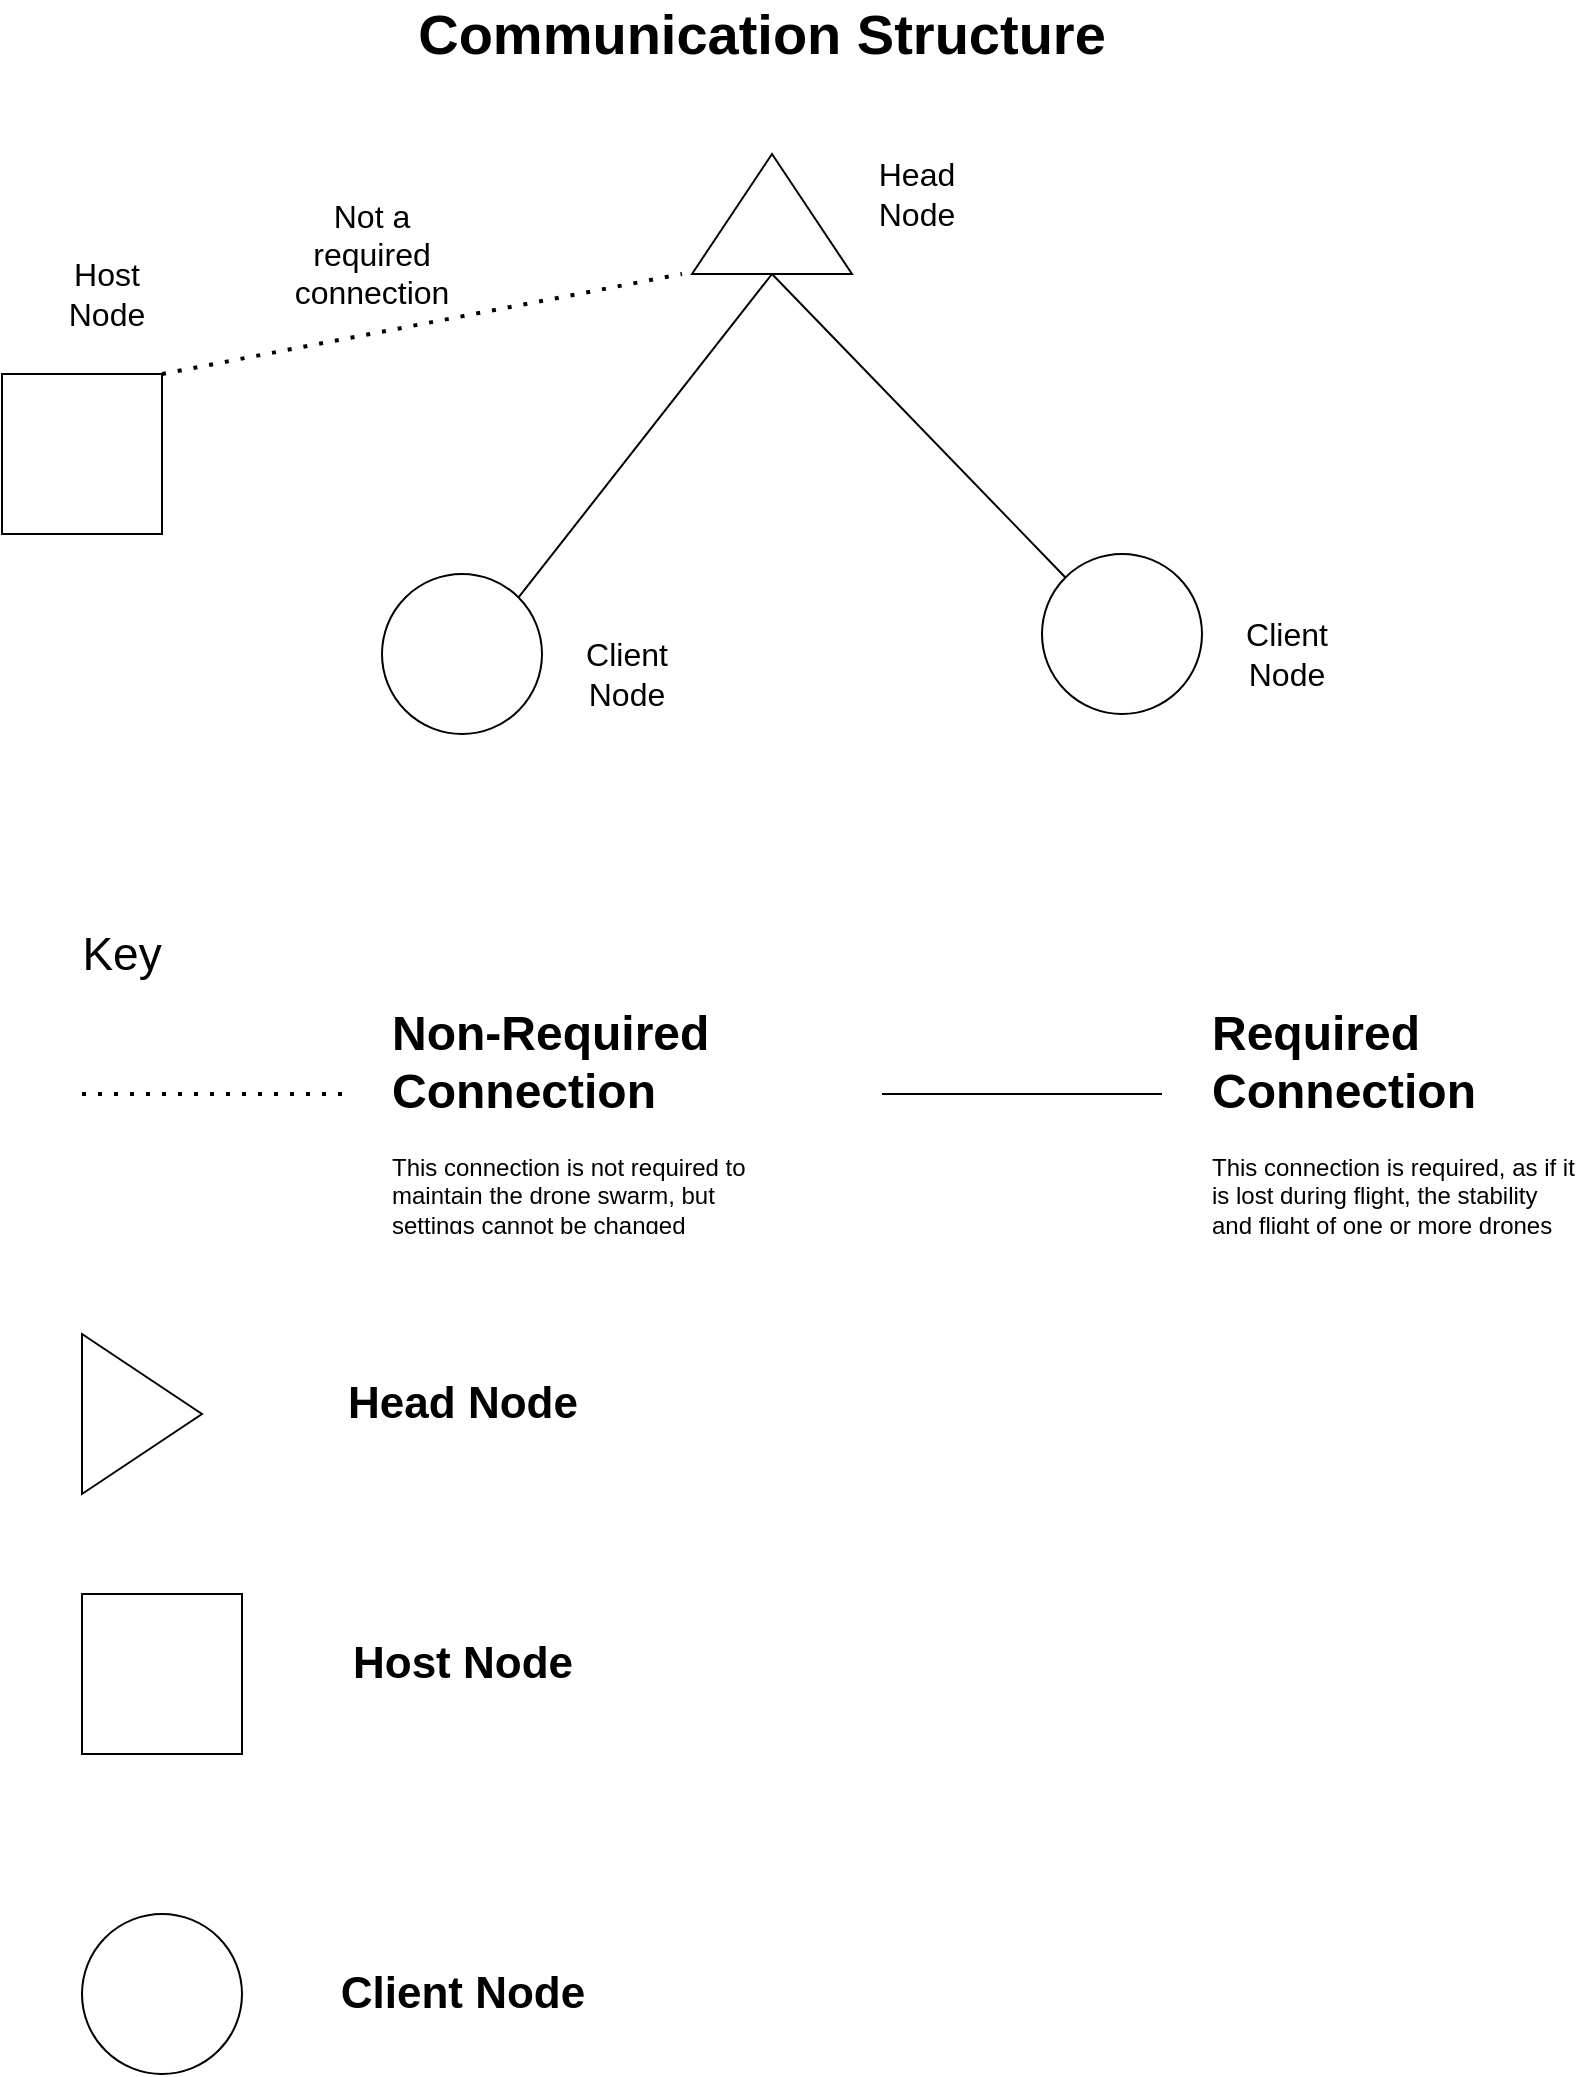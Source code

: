 <mxfile version="14.9.3" type="google"><diagram id="ETlMV_rbHg8IiuKaVFKQ" name="Page-1"><mxGraphModel dx="1437" dy="1080" grid="1" gridSize="10" guides="1" tooltips="1" connect="1" arrows="1" fold="1" page="1" pageScale="1" pageWidth="850" pageHeight="1100" math="0" shadow="0"><root><mxCell id="0"/><mxCell id="1" parent="0"/><mxCell id="-JSs2rGVzQr8ZU_z7YuB-1" value="&lt;font size=&quot;1&quot;&gt;&lt;b style=&quot;font-size: 28px&quot;&gt;Communication Structure&lt;/b&gt;&lt;/font&gt;" style="text;html=1;strokeColor=none;fillColor=none;align=center;verticalAlign=middle;whiteSpace=wrap;rounded=0;" vertex="1" parent="1"><mxGeometry x="80" y="20" width="680" height="20" as="geometry"/></mxCell><mxCell id="-JSs2rGVzQr8ZU_z7YuB-3" value="" style="triangle;whiteSpace=wrap;html=1;direction=north;" vertex="1" parent="1"><mxGeometry x="385" y="90" width="80" height="60" as="geometry"/></mxCell><mxCell id="-JSs2rGVzQr8ZU_z7YuB-4" value="&lt;font style=&quot;font-size: 16px&quot;&gt;Head Node&lt;/font&gt;" style="text;html=1;strokeColor=none;fillColor=none;align=center;verticalAlign=middle;whiteSpace=wrap;rounded=0;" vertex="1" parent="1"><mxGeometry x="465" y="90" width="65" height="40" as="geometry"/></mxCell><mxCell id="-JSs2rGVzQr8ZU_z7YuB-5" value="" style="whiteSpace=wrap;html=1;aspect=fixed;" vertex="1" parent="1"><mxGeometry x="40" y="200" width="80" height="80" as="geometry"/></mxCell><mxCell id="-JSs2rGVzQr8ZU_z7YuB-8" value="" style="endArrow=none;dashed=1;html=1;dashPattern=1 3;strokeWidth=2;exitX=1;exitY=0;exitDx=0;exitDy=0;" edge="1" parent="1" source="-JSs2rGVzQr8ZU_z7YuB-5"><mxGeometry width="50" height="50" relative="1" as="geometry"><mxPoint x="220" y="230" as="sourcePoint"/><mxPoint x="380" y="150" as="targetPoint"/></mxGeometry></mxCell><mxCell id="-JSs2rGVzQr8ZU_z7YuB-10" value="&lt;font style=&quot;font-size: 16px&quot;&gt;Host Node&lt;/font&gt;" style="text;html=1;strokeColor=none;fillColor=none;align=center;verticalAlign=middle;whiteSpace=wrap;rounded=0;" vertex="1" parent="1"><mxGeometry x="60" y="140" width="65" height="40" as="geometry"/></mxCell><mxCell id="-JSs2rGVzQr8ZU_z7YuB-12" value="&lt;font style=&quot;font-size: 16px&quot;&gt;Not a required connection&lt;/font&gt;" style="text;html=1;strokeColor=none;fillColor=none;align=center;verticalAlign=middle;whiteSpace=wrap;rounded=0;" vertex="1" parent="1"><mxGeometry x="190" y="120" width="70" height="40" as="geometry"/></mxCell><mxCell id="-JSs2rGVzQr8ZU_z7YuB-13" value="" style="ellipse;whiteSpace=wrap;html=1;aspect=fixed;" vertex="1" parent="1"><mxGeometry x="230" y="300" width="80" height="80" as="geometry"/></mxCell><mxCell id="-JSs2rGVzQr8ZU_z7YuB-14" value="&lt;font style=&quot;font-size: 16px&quot;&gt;Client Node&lt;/font&gt;" style="text;html=1;strokeColor=none;fillColor=none;align=center;verticalAlign=middle;whiteSpace=wrap;rounded=0;" vertex="1" parent="1"><mxGeometry x="320" y="330" width="65" height="40" as="geometry"/></mxCell><mxCell id="-JSs2rGVzQr8ZU_z7YuB-17" value="" style="endArrow=none;html=1;exitX=1;exitY=0;exitDx=0;exitDy=0;entryX=0;entryY=0.5;entryDx=0;entryDy=0;" edge="1" parent="1" source="-JSs2rGVzQr8ZU_z7YuB-13" target="-JSs2rGVzQr8ZU_z7YuB-3"><mxGeometry width="50" height="50" relative="1" as="geometry"><mxPoint x="320" y="300" as="sourcePoint"/><mxPoint x="370" y="250" as="targetPoint"/></mxGeometry></mxCell><mxCell id="-JSs2rGVzQr8ZU_z7YuB-21" value="" style="ellipse;whiteSpace=wrap;html=1;aspect=fixed;" vertex="1" parent="1"><mxGeometry x="560" y="290" width="80" height="80" as="geometry"/></mxCell><mxCell id="-JSs2rGVzQr8ZU_z7YuB-22" value="&lt;font style=&quot;font-size: 16px&quot;&gt;Client Node&lt;/font&gt;" style="text;html=1;strokeColor=none;fillColor=none;align=center;verticalAlign=middle;whiteSpace=wrap;rounded=0;" vertex="1" parent="1"><mxGeometry x="650" y="320" width="65" height="40" as="geometry"/></mxCell><mxCell id="-JSs2rGVzQr8ZU_z7YuB-25" value="" style="endArrow=none;html=1;exitX=0;exitY=0;exitDx=0;exitDy=0;entryX=0;entryY=0.5;entryDx=0;entryDy=0;" edge="1" parent="1" source="-JSs2rGVzQr8ZU_z7YuB-21" target="-JSs2rGVzQr8ZU_z7YuB-3"><mxGeometry width="50" height="50" relative="1" as="geometry"><mxPoint x="308.284" y="321.716" as="sourcePoint"/><mxPoint x="435" y="160" as="targetPoint"/></mxGeometry></mxCell><mxCell id="-JSs2rGVzQr8ZU_z7YuB-26" value="&lt;font style=&quot;font-size: 23px&quot;&gt;Key&lt;/font&gt;" style="text;html=1;strokeColor=none;fillColor=none;align=center;verticalAlign=middle;whiteSpace=wrap;rounded=0;" vertex="1" parent="1"><mxGeometry x="80" y="480" width="40" height="20" as="geometry"/></mxCell><mxCell id="-JSs2rGVzQr8ZU_z7YuB-27" value="" style="endArrow=none;dashed=1;html=1;dashPattern=1 3;strokeWidth=2;" edge="1" parent="1"><mxGeometry width="50" height="50" relative="1" as="geometry"><mxPoint x="80" y="560" as="sourcePoint"/><mxPoint x="210" y="560" as="targetPoint"/></mxGeometry></mxCell><mxCell id="-JSs2rGVzQr8ZU_z7YuB-29" value="&lt;h1&gt;&lt;span&gt;Non-Required Connection&amp;nbsp;&lt;/span&gt;&lt;br&gt;&lt;/h1&gt;&lt;div&gt;&lt;span&gt;This connection is not required to maintain the drone swarm, but settings cannot be changed during formation.&lt;/span&gt;&lt;/div&gt;" style="text;html=1;strokeColor=none;fillColor=none;spacing=5;spacingTop=-20;whiteSpace=wrap;overflow=hidden;rounded=0;" vertex="1" parent="1"><mxGeometry x="230" y="510" width="190" height="120" as="geometry"/></mxCell><mxCell id="-JSs2rGVzQr8ZU_z7YuB-30" value="" style="triangle;whiteSpace=wrap;html=1;" vertex="1" parent="1"><mxGeometry x="80" y="680" width="60" height="80" as="geometry"/></mxCell><mxCell id="-JSs2rGVzQr8ZU_z7YuB-31" value="&lt;font style=&quot;font-size: 22px&quot;&gt;&lt;b&gt;Head Node&lt;/b&gt;&lt;/font&gt;" style="text;html=1;strokeColor=none;fillColor=none;align=center;verticalAlign=middle;whiteSpace=wrap;rounded=0;" vertex="1" parent="1"><mxGeometry x="202.5" y="680" width="135" height="70" as="geometry"/></mxCell><mxCell id="-JSs2rGVzQr8ZU_z7YuB-32" value="" style="whiteSpace=wrap;html=1;aspect=fixed;" vertex="1" parent="1"><mxGeometry x="80" y="810" width="80" height="80" as="geometry"/></mxCell><mxCell id="-JSs2rGVzQr8ZU_z7YuB-33" value="&lt;font style=&quot;font-size: 22px&quot;&gt;&lt;b&gt;Host Node&lt;/b&gt;&lt;/font&gt;" style="text;html=1;strokeColor=none;fillColor=none;align=center;verticalAlign=middle;whiteSpace=wrap;rounded=0;" vertex="1" parent="1"><mxGeometry x="202.5" y="810" width="135" height="70" as="geometry"/></mxCell><mxCell id="-JSs2rGVzQr8ZU_z7YuB-34" value="" style="ellipse;whiteSpace=wrap;html=1;aspect=fixed;" vertex="1" parent="1"><mxGeometry x="80" y="970" width="80" height="80" as="geometry"/></mxCell><mxCell id="-JSs2rGVzQr8ZU_z7YuB-35" value="&lt;font style=&quot;font-size: 22px&quot;&gt;&lt;b&gt;Client Node&lt;/b&gt;&lt;/font&gt;" style="text;html=1;strokeColor=none;fillColor=none;align=center;verticalAlign=middle;whiteSpace=wrap;rounded=0;" vertex="1" parent="1"><mxGeometry x="202.5" y="975" width="135" height="70" as="geometry"/></mxCell><mxCell id="-JSs2rGVzQr8ZU_z7YuB-36" value="" style="endArrow=none;html=1;" edge="1" parent="1"><mxGeometry width="50" height="50" relative="1" as="geometry"><mxPoint x="480" y="560" as="sourcePoint"/><mxPoint x="620" y="560" as="targetPoint"/></mxGeometry></mxCell><mxCell id="-JSs2rGVzQr8ZU_z7YuB-37" value="&lt;h1&gt;&lt;span&gt;Required Connection&amp;nbsp;&lt;/span&gt;&lt;br&gt;&lt;/h1&gt;&lt;div&gt;&lt;span&gt;This connection is required, as if it is lost during flight, the stability and flight of one or more drones maybe lost.&lt;/span&gt;&lt;/div&gt;" style="text;html=1;strokeColor=none;fillColor=none;spacing=5;spacingTop=-20;whiteSpace=wrap;overflow=hidden;rounded=0;" vertex="1" parent="1"><mxGeometry x="640" y="510" width="190" height="120" as="geometry"/></mxCell></root></mxGraphModel></diagram></mxfile>
